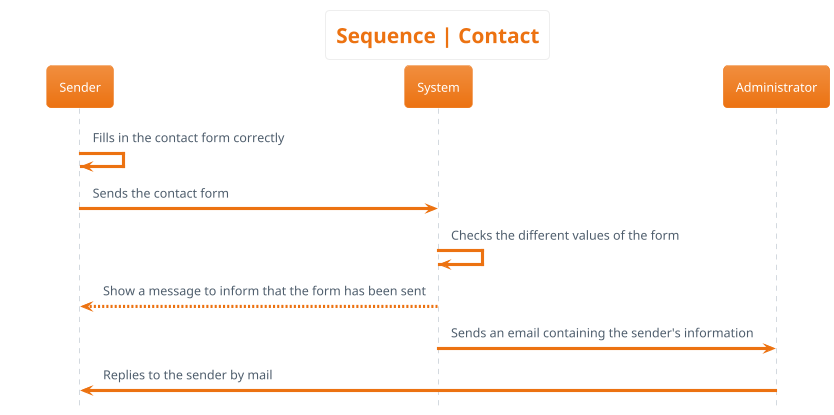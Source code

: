 @startuml sequence__contact
hide footbox
skinparam actorStyle awesome
!theme aws-orange
skinparam backgroundcolor White

'Titre'
title Sequence | Contact

'Déroulement'
Sender -> Sender : Fills in the contact form correctly
Sender -> System : Sends the contact form
System -> System : Checks the different values of the form
System --> Sender : Show a message to inform that the form has been sent
System -> Administrator : Sends an email containing the sender's information
Administrator -> Sender: Replies to the sender by mail
@enduml